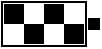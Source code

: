<mxfile version="10.6.9" type="device"><diagram id="fW6vHMmZhTvcHy1dcksd" name="Page-1"><mxGraphModel dx="227" dy="123" grid="1" gridSize="10" guides="1" tooltips="1" connect="1" arrows="1" fold="1" page="1" pageScale="1" pageWidth="291" pageHeight="413" math="0" shadow="0"><root><mxCell id="0"/><mxCell id="1" parent="0"/><mxCell id="tcH07yGsMtVbY2Z28Ghm-14" value="" style="whiteSpace=wrap;html=1;aspect=fixed;strokeColor=none;strokeWidth=2;fillColor=#000000;" vertex="1" parent="1"><mxGeometry x="140" y="160" width="10" height="10" as="geometry"/></mxCell><mxCell id="tcH07yGsMtVbY2Z28Ghm-15" value="" style="whiteSpace=wrap;html=1;aspect=fixed;strokeColor=none;strokeWidth=2;fillColor=#000000;" vertex="1" parent="1"><mxGeometry x="120" y="160" width="10" height="10" as="geometry"/></mxCell><mxCell id="tcH07yGsMtVbY2Z28Ghm-16" value="" style="whiteSpace=wrap;html=1;aspect=fixed;strokeColor=none;strokeWidth=2;fillColor=#000000;" vertex="1" parent="1"><mxGeometry x="130" y="170" width="10" height="10" as="geometry"/></mxCell><mxCell id="tcH07yGsMtVbY2Z28Ghm-17" value="" style="whiteSpace=wrap;html=1;aspect=fixed;strokeColor=none;strokeWidth=2;fillColor=#000000;" vertex="1" parent="1"><mxGeometry x="150" y="170" width="10" height="10" as="geometry"/></mxCell><mxCell id="tcH07yGsMtVbY2Z28Ghm-19" value="" style="rounded=0;whiteSpace=wrap;html=1;strokeColor=#000000;strokeWidth=1;fillColor=none;" vertex="1" parent="1"><mxGeometry x="119" y="159" width="42" height="22" as="geometry"/></mxCell><mxCell id="tcH07yGsMtVbY2Z28Ghm-20" value="" style="rounded=0;whiteSpace=wrap;html=1;strokeColor=none;strokeWidth=1;fillColor=#000000;" vertex="1" parent="1"><mxGeometry x="162" y="167" width="6" height="6" as="geometry"/></mxCell></root></mxGraphModel></diagram></mxfile>